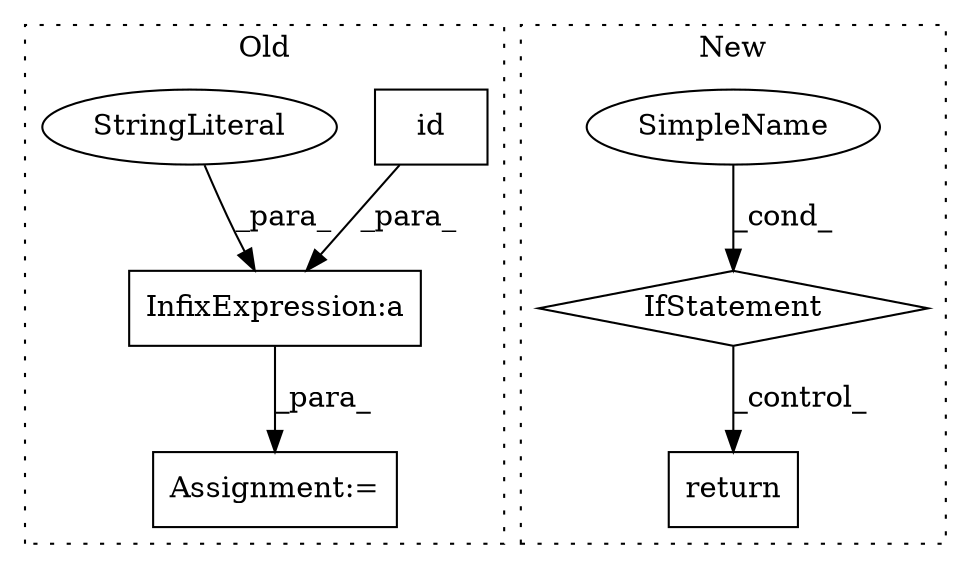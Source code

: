 digraph G {
subgraph cluster0 {
1 [label="id" a="32" s="12341,12348" l="3,1" shape="box"];
5 [label="InfixExpression:a" a="27" s="12326" l="3" shape="box"];
6 [label="StringLiteral" a="45" s="11732" l="594" shape="ellipse"];
7 [label="Assignment:=" a="7" s="11730" l="1" shape="box"];
label = "Old";
style="dotted";
}
subgraph cluster1 {
2 [label="IfStatement" a="25" s="12844,12897" l="4,2" shape="diamond"];
3 [label="SimpleName" a="42" s="" l="" shape="ellipse"];
4 [label="return" a="41" s="12974" l="7" shape="box"];
label = "New";
style="dotted";
}
1 -> 5 [label="_para_"];
2 -> 4 [label="_control_"];
3 -> 2 [label="_cond_"];
5 -> 7 [label="_para_"];
6 -> 5 [label="_para_"];
}